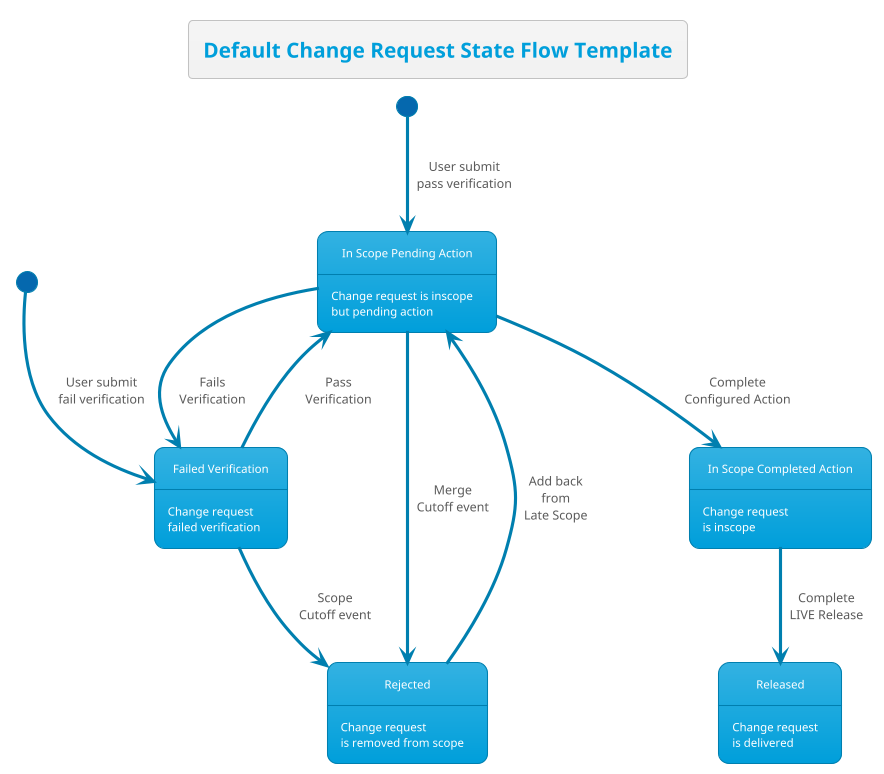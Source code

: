 @startuml
!theme bluegray
skinparam FooterFontColor black
skinparam StateFontColor white
skinparam ClassFontColor black
skinparam ClassBackgroundColor #d2d2d2
skinparam ArrowColor #007faf

title Default Change Request State Flow Template

state userSubmitSuccess <<start>>
state userSubmitFailure <<start>>
' state "In Scope" as InScope
state "In Scope Pending Action" as InScopePendingAction
InScopePendingAction: Change request is inscope\nbut pending action

state "In Scope Completed Action" as InScopeCompletedAction
InScopeCompletedAction: Change request\nis inscope

state "Failed Verification" as FailedVerification
FailedVerification: Change request\nfailed verification

state "Rejected" as Rejected
Rejected: Change request\nis removed from scope

state "Released" as Released
Released: Change request\nis delivered

userSubmitSuccess --> InScopePendingAction : User submit\npass verification
userSubmitFailure --> FailedVerification : User submit\nfail verification

InScopePendingAction -down-> InScopeCompletedAction : Complete\nConfigured Action
InScopePendingAction --> FailedVerification : Fails\nVerification
FailedVerification --> InScopePendingAction : Pass\nVerification
FailedVerification --> Rejected : Scope\nCutoff event

InScopePendingAction -right-> Rejected : Merge\nCutoff event
Rejected -left-> InScopePendingAction : Add back\nfrom\nLate Scope
InScopeCompletedAction --> Released : Complete\nLIVE Release

@enduml